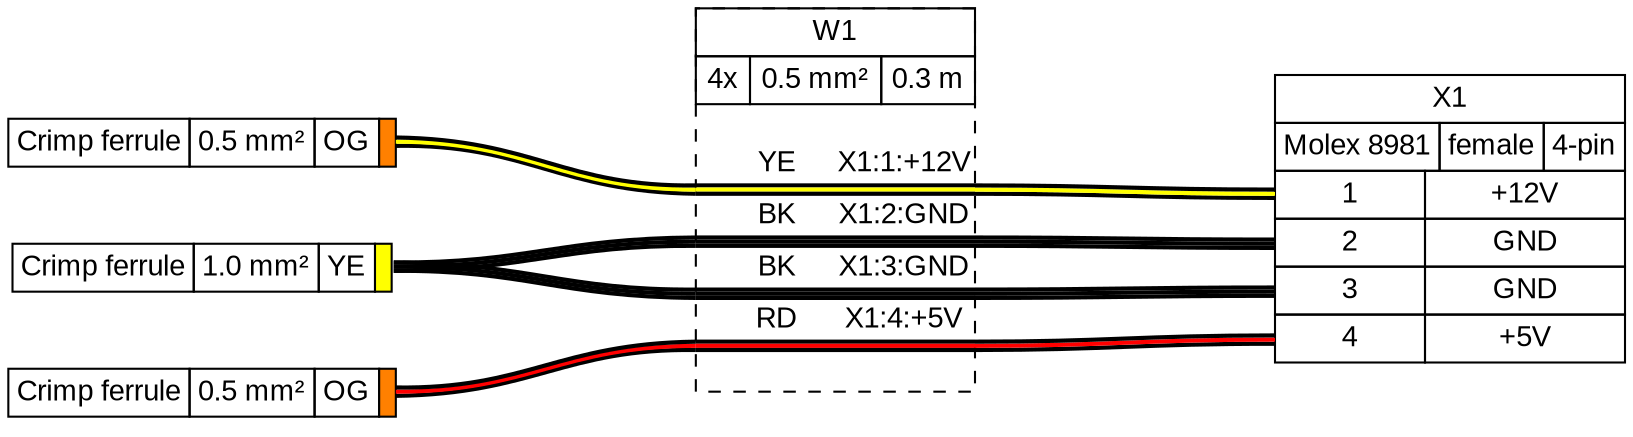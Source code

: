 graph {
// Graph generated by WireViz 0.3-dev
// https://github.com/formatc1702/WireViz
	graph [bgcolor=white fontname=arial nodesep=0.33 rankdir=LR ranksep=2]
	node [fillcolor=white fontname=arial shape=record style=filled]
	edge [fontname=arial style=bold]
	X1 [label=<
<table border="0" cellspacing="0" cellpadding="0">
 <tr><td>
  <table border="0" cellspacing="0" cellpadding="3" cellborder="1"><tr>
   <td balign="left">X1</td>
  </tr></table>
 </td></tr>
 <tr><td>
  <table border="0" cellspacing="0" cellpadding="3" cellborder="1"><tr>
   <td balign="left">Molex 8981</td>
   <td balign="left">female</td>
   <td balign="left">4-pin</td>
  </tr></table>
 </td></tr>
 <tr><td>
  <table border="0" cellspacing="0" cellpadding="3" cellborder="1">
   <tr>
    <td port="p1l">1</td>
    <td>+12V</td>
   </tr>
   <tr>
    <td port="p2l">2</td>
    <td>GND</td>
   </tr>
   <tr>
    <td port="p3l">3</td>
    <td>GND</td>
   </tr>
   <tr>
    <td port="p4l">4</td>
    <td>+5V</td>
   </tr>
  </table>
 </td></tr>
</table>
> fillcolor=white margin=0 shape=none style=filled]
	F_10 [label=<
<table border="0" cellspacing="0" cellpadding="0">
 <tr><td>
  <table border="0" cellspacing="0" cellpadding="3" cellborder="1"><tr>
   <td balign="left">Crimp ferrule</td>
   <td balign="left">1.0 mm²</td>
   <td balign="left">YE</td>
   <td balign="left" bgcolor="#FFFF00" width="4"></td>
  </tr></table>
 </td></tr>
</table>
> fillcolor=white margin=0 shape=none style=filled]
	_F_05_1 [label=<
<table border="0" cellspacing="0" cellpadding="0">
 <tr><td>
  <table border="0" cellspacing="0" cellpadding="3" cellborder="1"><tr>
   <td balign="left">Crimp ferrule</td>
   <td balign="left">0.5 mm²</td>
   <td balign="left">OG</td>
   <td balign="left" bgcolor="#FF8000" width="4"></td>
  </tr></table>
 </td></tr>
</table>
> fillcolor=white margin=0 shape=none style=filled]
	_F_05_2 [label=<
<table border="0" cellspacing="0" cellpadding="0">
 <tr><td>
  <table border="0" cellspacing="0" cellpadding="3" cellborder="1"><tr>
   <td balign="left">Crimp ferrule</td>
   <td balign="left">0.5 mm²</td>
   <td balign="left">OG</td>
   <td balign="left" bgcolor="#FF8000" width="4"></td>
  </tr></table>
 </td></tr>
</table>
> fillcolor=white margin=0 shape=none style=filled]
	edge [color="#000000:#ffff00:#000000"]
	_F_05_1:e -- W1:w1:w
	W1:w1:e -- X1:p1l:w
	edge [color="#000000:#000000:#000000"]
	F_10:e -- W1:w2:w
	W1:w2:e -- X1:p2l:w
	edge [color="#000000:#000000:#000000"]
	F_10:e -- W1:w3:w
	W1:w3:e -- X1:p3l:w
	edge [color="#000000:#ff0000:#000000"]
	_F_05_2:e -- W1:w4:w
	W1:w4:e -- X1:p4l:w
	W1 [label=<
<table border="0" cellspacing="0" cellpadding="0">
 <tr><td>
  <table border="0" cellspacing="0" cellpadding="3" cellborder="1"><tr>
   <td balign="left">W1</td>
  </tr></table>
 </td></tr>
 <tr><td>
  <table border="0" cellspacing="0" cellpadding="3" cellborder="1"><tr>
   <td balign="left">4x</td>
   <td balign="left">0.5 mm²</td>
   <td balign="left">0.3 m</td>
  </tr></table>
 </td></tr>
 <tr><td>
  <table border="0" cellspacing="0" cellborder="0">
   <tr><td>&nbsp;</td></tr>
   <tr>
    <td></td>
    <td>
     YE
    </td>
    <td>X1:1:+12V</td>
   </tr>
   <tr>
    <td colspan="3" border="0" cellspacing="0" cellpadding="0" port="w1" height="6">
     <table cellspacing="0" cellborder="0" border="0">
      <tr><td colspan="3" cellpadding="0" height="2" bgcolor="#000000" border="0"></td></tr>
      <tr><td colspan="3" cellpadding="0" height="2" bgcolor="#ffff00" border="0"></td></tr>
      <tr><td colspan="3" cellpadding="0" height="2" bgcolor="#000000" border="0"></td></tr>
     </table>
    </td>
   </tr>
   <tr>
    <td></td>
    <td>
     BK
    </td>
    <td>X1:2:GND</td>
   </tr>
   <tr>
    <td colspan="3" border="0" cellspacing="0" cellpadding="0" port="w2" height="6">
     <table cellspacing="0" cellborder="0" border="0">
      <tr><td colspan="3" cellpadding="0" height="2" bgcolor="#000000" border="0"></td></tr>
      <tr><td colspan="3" cellpadding="0" height="2" bgcolor="#000000" border="0"></td></tr>
      <tr><td colspan="3" cellpadding="0" height="2" bgcolor="#000000" border="0"></td></tr>
     </table>
    </td>
   </tr>
   <tr>
    <td></td>
    <td>
     BK
    </td>
    <td>X1:3:GND</td>
   </tr>
   <tr>
    <td colspan="3" border="0" cellspacing="0" cellpadding="0" port="w3" height="6">
     <table cellspacing="0" cellborder="0" border="0">
      <tr><td colspan="3" cellpadding="0" height="2" bgcolor="#000000" border="0"></td></tr>
      <tr><td colspan="3" cellpadding="0" height="2" bgcolor="#000000" border="0"></td></tr>
      <tr><td colspan="3" cellpadding="0" height="2" bgcolor="#000000" border="0"></td></tr>
     </table>
    </td>
   </tr>
   <tr>
    <td></td>
    <td>
     RD
    </td>
    <td>X1:4:+5V</td>
   </tr>
   <tr>
    <td colspan="3" border="0" cellspacing="0" cellpadding="0" port="w4" height="6">
     <table cellspacing="0" cellborder="0" border="0">
      <tr><td colspan="3" cellpadding="0" height="2" bgcolor="#000000" border="0"></td></tr>
      <tr><td colspan="3" cellpadding="0" height="2" bgcolor="#ff0000" border="0"></td></tr>
      <tr><td colspan="3" cellpadding="0" height="2" bgcolor="#000000" border="0"></td></tr>
     </table>
    </td>
   </tr>
   <tr><td>&nbsp;</td></tr>
  </table>
 </td></tr>
</table>
> fillcolor=white margin=0 shape=box style="filled,dashed"]
}
